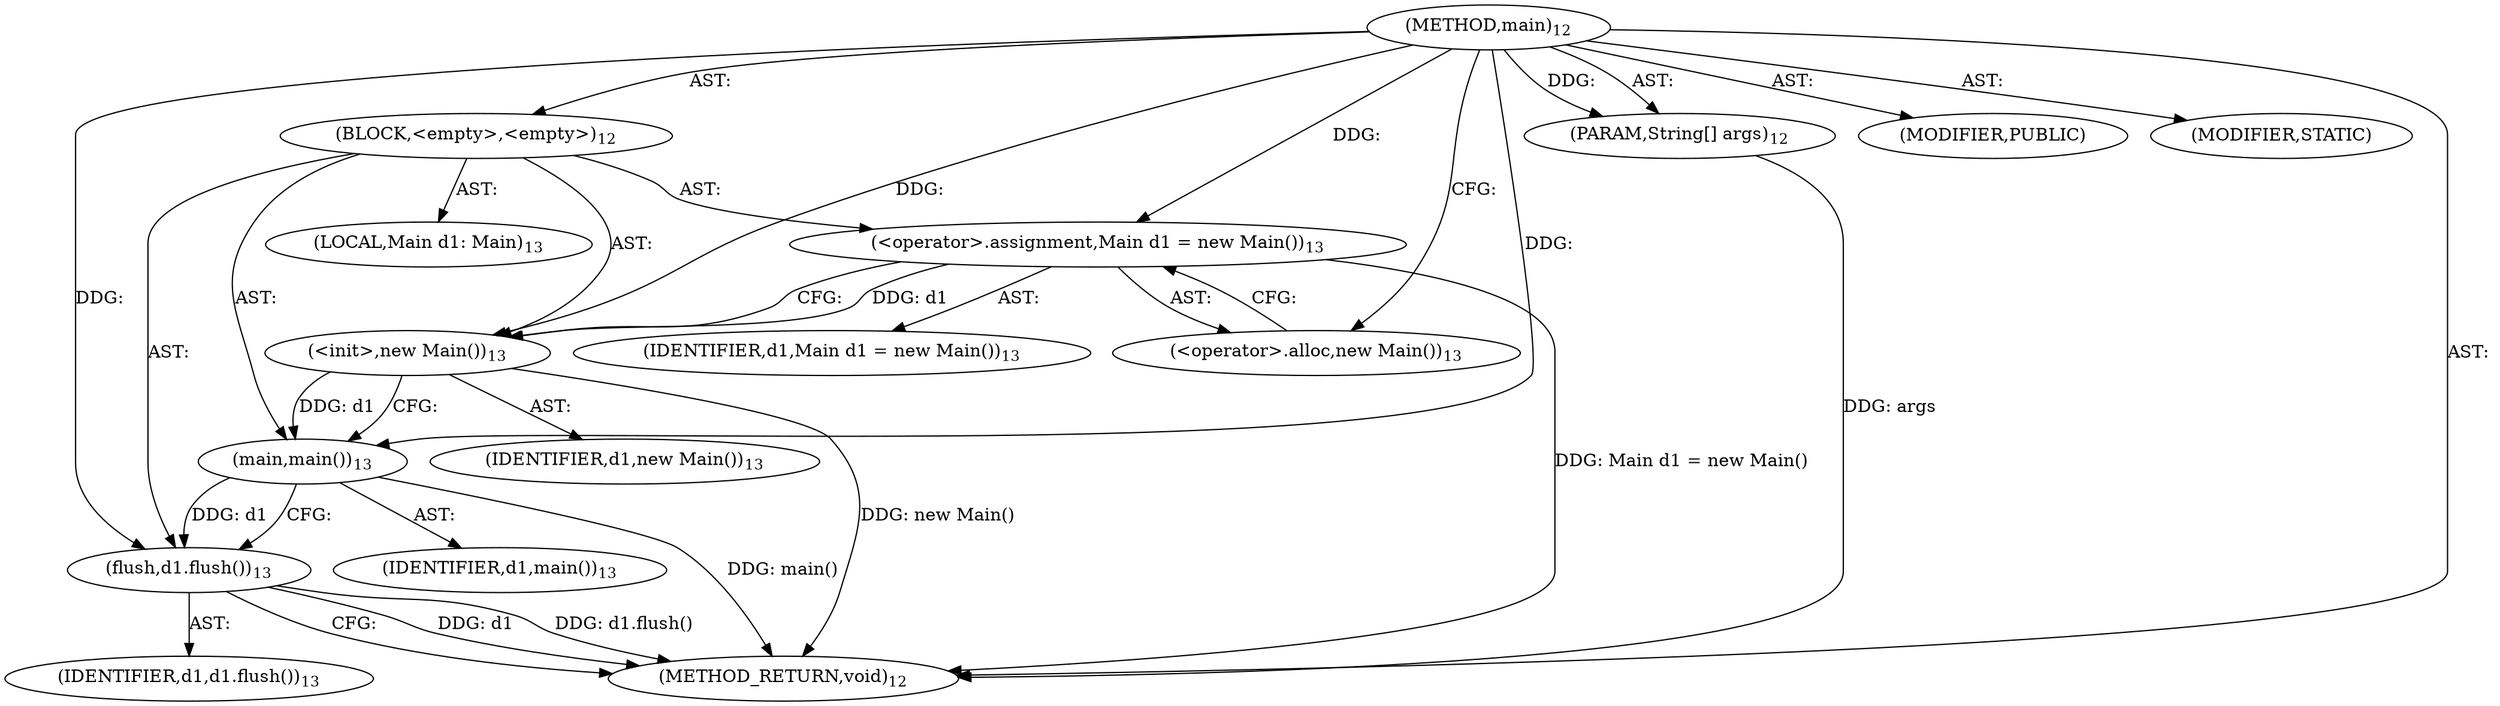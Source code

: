 digraph "main" {  
"64" [label = <(METHOD,main)<SUB>12</SUB>> ]
"65" [label = <(PARAM,String[] args)<SUB>12</SUB>> ]
"66" [label = <(BLOCK,&lt;empty&gt;,&lt;empty&gt;)<SUB>12</SUB>> ]
"8" [label = <(LOCAL,Main d1: Main)<SUB>13</SUB>> ]
"67" [label = <(&lt;operator&gt;.assignment,Main d1 = new Main())<SUB>13</SUB>> ]
"68" [label = <(IDENTIFIER,d1,Main d1 = new Main())<SUB>13</SUB>> ]
"69" [label = <(&lt;operator&gt;.alloc,new Main())<SUB>13</SUB>> ]
"70" [label = <(&lt;init&gt;,new Main())<SUB>13</SUB>> ]
"7" [label = <(IDENTIFIER,d1,new Main())<SUB>13</SUB>> ]
"71" [label = <(main,main())<SUB>13</SUB>> ]
"72" [label = <(IDENTIFIER,d1,main())<SUB>13</SUB>> ]
"73" [label = <(flush,d1.flush())<SUB>13</SUB>> ]
"74" [label = <(IDENTIFIER,d1,d1.flush())<SUB>13</SUB>> ]
"75" [label = <(MODIFIER,PUBLIC)> ]
"76" [label = <(MODIFIER,STATIC)> ]
"77" [label = <(METHOD_RETURN,void)<SUB>12</SUB>> ]
  "64" -> "65"  [ label = "AST: "] 
  "64" -> "66"  [ label = "AST: "] 
  "64" -> "75"  [ label = "AST: "] 
  "64" -> "76"  [ label = "AST: "] 
  "64" -> "77"  [ label = "AST: "] 
  "66" -> "8"  [ label = "AST: "] 
  "66" -> "67"  [ label = "AST: "] 
  "66" -> "70"  [ label = "AST: "] 
  "66" -> "71"  [ label = "AST: "] 
  "66" -> "73"  [ label = "AST: "] 
  "67" -> "68"  [ label = "AST: "] 
  "67" -> "69"  [ label = "AST: "] 
  "70" -> "7"  [ label = "AST: "] 
  "71" -> "72"  [ label = "AST: "] 
  "73" -> "74"  [ label = "AST: "] 
  "67" -> "70"  [ label = "CFG: "] 
  "70" -> "71"  [ label = "CFG: "] 
  "71" -> "73"  [ label = "CFG: "] 
  "73" -> "77"  [ label = "CFG: "] 
  "69" -> "67"  [ label = "CFG: "] 
  "64" -> "69"  [ label = "CFG: "] 
  "65" -> "77"  [ label = "DDG: args"] 
  "67" -> "77"  [ label = "DDG: Main d1 = new Main()"] 
  "70" -> "77"  [ label = "DDG: new Main()"] 
  "71" -> "77"  [ label = "DDG: main()"] 
  "73" -> "77"  [ label = "DDG: d1"] 
  "73" -> "77"  [ label = "DDG: d1.flush()"] 
  "64" -> "65"  [ label = "DDG: "] 
  "64" -> "67"  [ label = "DDG: "] 
  "67" -> "70"  [ label = "DDG: d1"] 
  "64" -> "70"  [ label = "DDG: "] 
  "70" -> "71"  [ label = "DDG: d1"] 
  "64" -> "71"  [ label = "DDG: "] 
  "71" -> "73"  [ label = "DDG: d1"] 
  "64" -> "73"  [ label = "DDG: "] 
}
